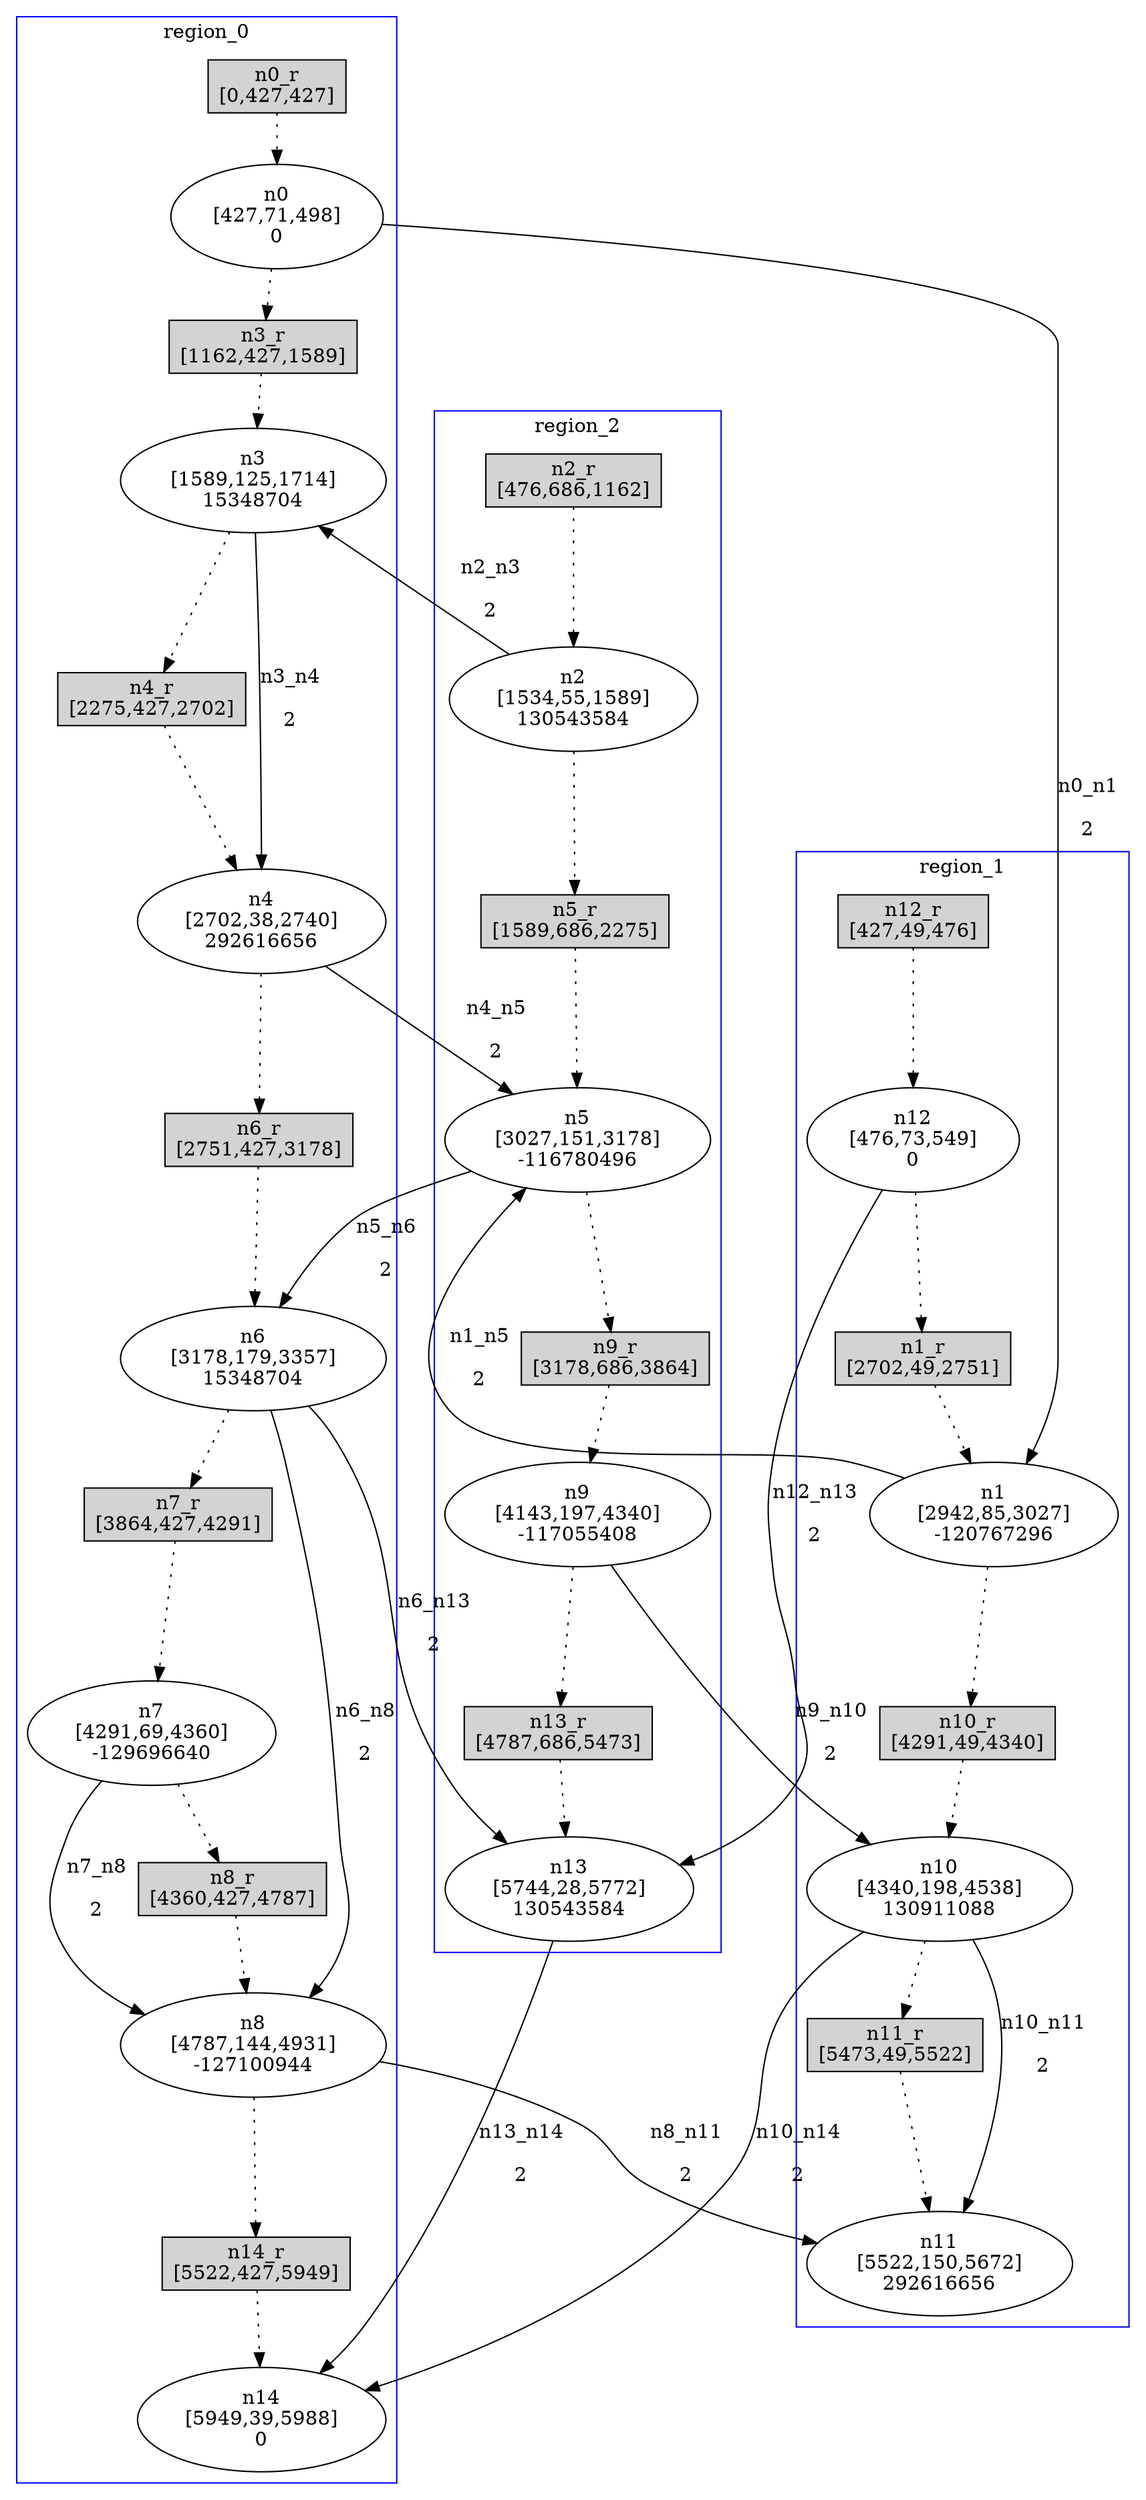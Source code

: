 //3-LSsolveMIPnSolStatus 9.
//4-SL 5988.
//5-LSsolveMIPsolveTime(double) 1800.02.
//6-reconfigurateNum(int) 15.
//7-reconfigurateTime(int) 5929.
digraph test_0 {
	size="28,40";
	subgraph cluster0 {
		stytle=filled;
		color=blue;
		label=region_0;
		n0_r [ shape = box, style = filled, label = "n0_r\n[0,427,427]" ];
		n0 [ label="n0\n[427,71,498]\n0" ];
		n0_r -> n0 [ style = dotted ];
		n3_r [ shape = box, style = filled, label = "n3_r\n[1162,427,1589]" ];
		n3 [ label="n3\n[1589,125,1714]\n15348704" ];
		n3_r -> n3 [ style = dotted ];
		n4_r [ shape = box, style = filled, label = "n4_r\n[2275,427,2702]" ];
		n4 [ label="n4\n[2702,38,2740]\n292616656" ];
		n4_r -> n4 [ style = dotted ];
		n6_r [ shape = box, style = filled, label = "n6_r\n[2751,427,3178]" ];
		n6 [ label="n6\n[3178,179,3357]\n15348704" ];
		n6_r -> n6 [ style = dotted ];
		n7_r [ shape = box, style = filled, label = "n7_r\n[3864,427,4291]" ];
		n7 [ label="n7\n[4291,69,4360]\n-129696640" ];
		n7_r -> n7 [ style = dotted ];
		n8_r [ shape = box, style = filled, label = "n8_r\n[4360,427,4787]" ];
		n8 [ label="n8\n[4787,144,4931]\n-127100944" ];
		n8_r -> n8 [ style = dotted ];
		n14_r [ shape = box, style = filled, label = "n14_r\n[5522,427,5949]" ];
		n14 [ label="n14\n[5949,39,5988]\n0" ];
		n14_r -> n14 [ style = dotted ];
		n0 -> n3_r [ style = dotted ];
		n3 -> n4_r [ style = dotted ];
		n4 -> n6_r [ style = dotted ];
		n6 -> n7_r [ style = dotted ];
		n7 -> n8_r [ style = dotted ];
		n8 -> n14_r [ style = dotted ];
	}
	subgraph cluster1 {
		stytle=filled;
		color=blue;
		label=region_1;
		n12_r [ shape = box, style = filled, label = "n12_r\n[427,49,476]" ];
		n12 [ label="n12\n[476,73,549]\n0" ];
		n12_r -> n12 [ style = dotted ];
		n1_r [ shape = box, style = filled, label = "n1_r\n[2702,49,2751]" ];
		n1 [ label="n1\n[2942,85,3027]\n-120767296" ];
		n1_r -> n1 [ style = dotted ];
		n10_r [ shape = box, style = filled, label = "n10_r\n[4291,49,4340]" ];
		n10 [ label="n10\n[4340,198,4538]\n130911088" ];
		n10_r -> n10 [ style = dotted ];
		n11_r [ shape = box, style = filled, label = "n11_r\n[5473,49,5522]" ];
		n11 [ label="n11\n[5522,150,5672]\n292616656" ];
		n11_r -> n11 [ style = dotted ];
		n12 -> n1_r [ style = dotted ];
		n1 -> n10_r [ style = dotted ];
		n10 -> n11_r [ style = dotted ];
	}
	subgraph cluster2 {
		stytle=filled;
		color=blue;
		label=region_2;
		n2_r [ shape = box, style = filled, label = "n2_r\n[476,686,1162]" ];
		n2 [ label="n2\n[1534,55,1589]\n130543584" ];
		n2_r -> n2 [ style = dotted ];
		n5_r [ shape = box, style = filled, label = "n5_r\n[1589,686,2275]" ];
		n5 [ label="n5\n[3027,151,3178]\n-116780496" ];
		n5_r -> n5 [ style = dotted ];
		n9_r [ shape = box, style = filled, label = "n9_r\n[3178,686,3864]" ];
		n9 [ label="n9\n[4143,197,4340]\n-117055408" ];
		n9_r -> n9 [ style = dotted ];
		n13_r [ shape = box, style = filled, label = "n13_r\n[4787,686,5473]" ];
		n13 [ label="n13\n[5744,28,5772]\n130543584" ];
		n13_r -> n13 [ style = dotted ];
		n2 -> n5_r [ style = dotted ];
		n5 -> n9_r [ style = dotted ];
		n9 -> n13_r [ style = dotted ];
	}
	n0 -> n1 [ label="n0_n1\n2" ];
	n1 -> n5 [ label="n1_n5\n2" ];
	n5 -> n6 [ label="n5_n6\n2" ];
	n2 -> n3 [ label="n2_n3\n2" ];
	n3 -> n4 [ label="n3_n4\n2" ];
	n4 -> n5 [ label="n4_n5\n2" ];
	n6 -> n8 [ label="n6_n8\n2" ];
	n6 -> n13 [ label="n6_n13\n2" ];
	n8 -> n11 [ label="n8_n11\n2" ];
	n13 -> n14 [ label="n13_n14\n2" ];
	n7 -> n8 [ label="n7_n8\n2" ];
	n9 -> n10 [ label="n9_n10\n2" ];
	n10 -> n11 [ label="n10_n11\n2" ];
	n10 -> n14 [ label="n10_n14\n2" ];
	n12 -> n13 [ label="n12_n13\n2" ];
}

